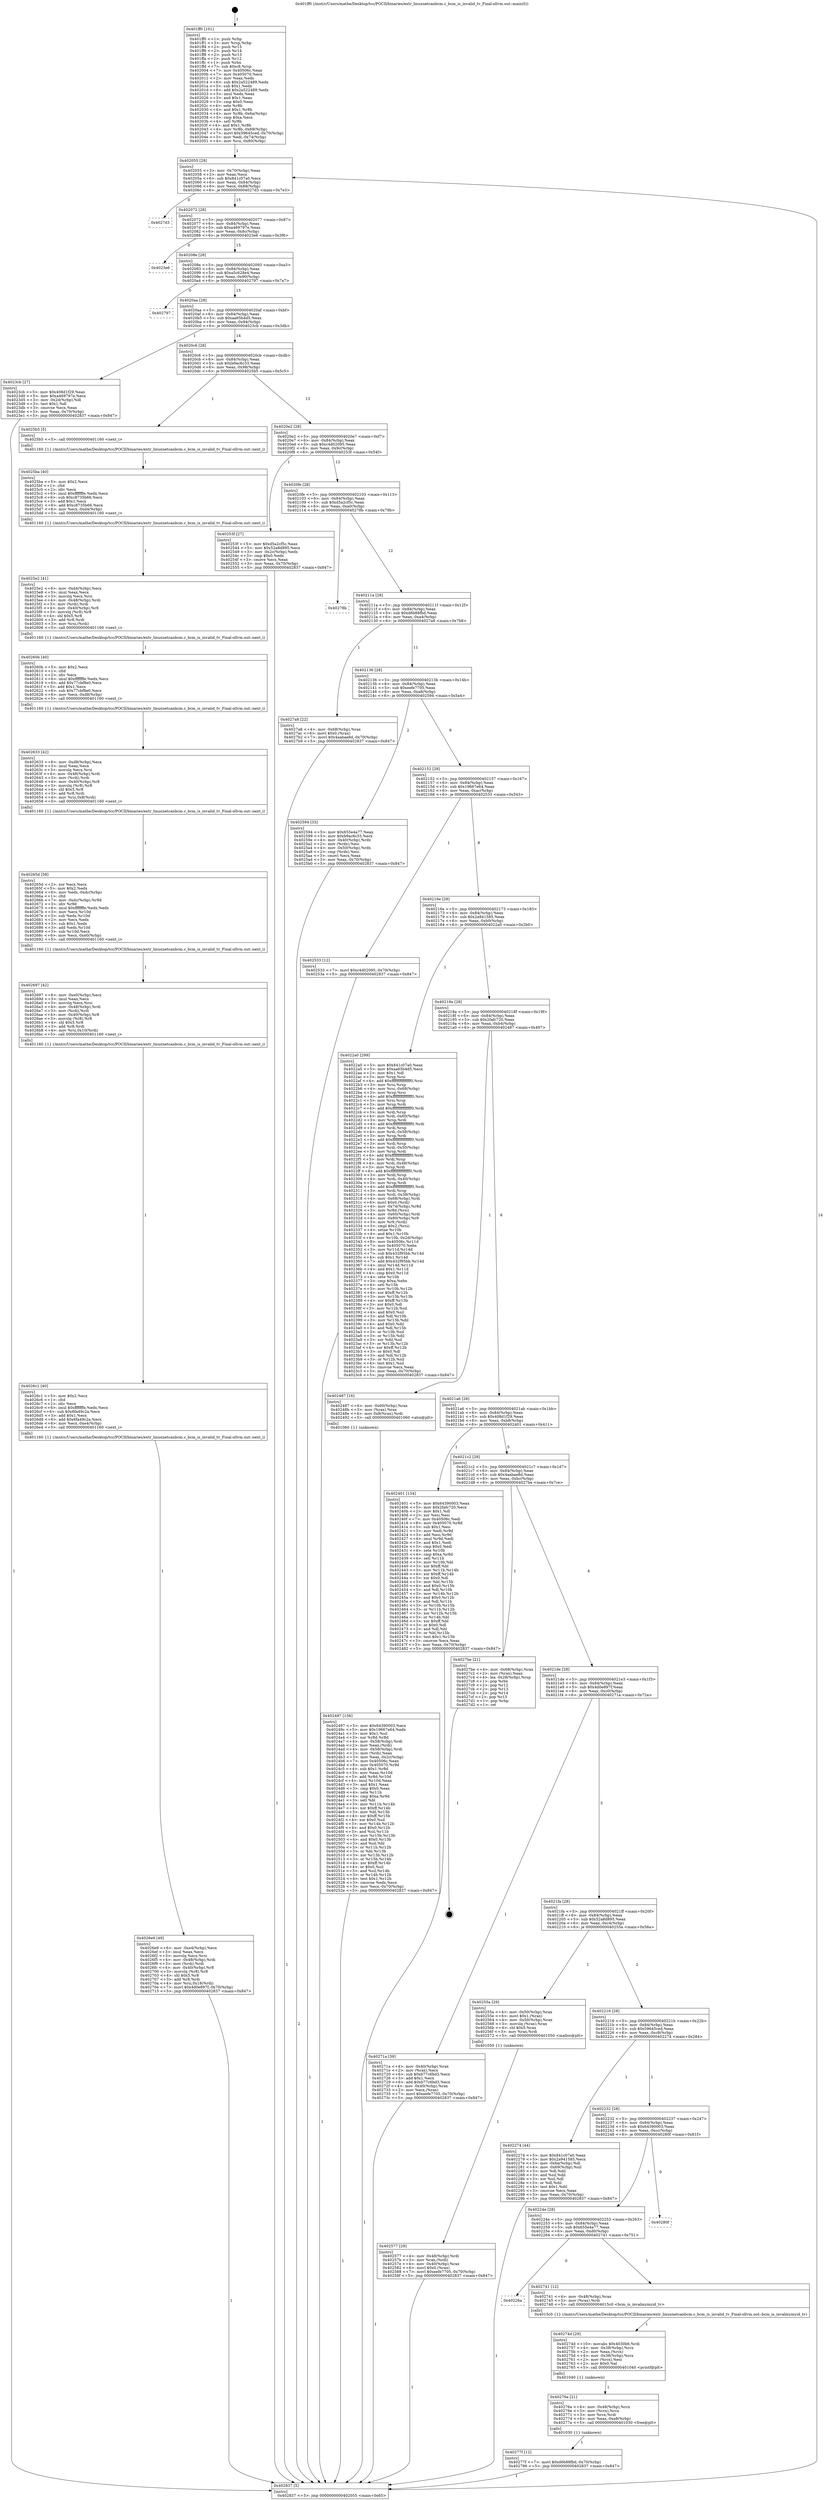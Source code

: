 digraph "0x401ff0" {
  label = "0x401ff0 (/mnt/c/Users/mathe/Desktop/tcc/POCII/binaries/extr_linuxnetcanbcm.c_bcm_is_invalid_tv_Final-ollvm.out::main(0))"
  labelloc = "t"
  node[shape=record]

  Entry [label="",width=0.3,height=0.3,shape=circle,fillcolor=black,style=filled]
  "0x402055" [label="{
     0x402055 [29]\l
     | [instrs]\l
     &nbsp;&nbsp;0x402055 \<+3\>: mov -0x70(%rbp),%eax\l
     &nbsp;&nbsp;0x402058 \<+2\>: mov %eax,%ecx\l
     &nbsp;&nbsp;0x40205a \<+6\>: sub $0x841c07a0,%ecx\l
     &nbsp;&nbsp;0x402060 \<+6\>: mov %eax,-0x84(%rbp)\l
     &nbsp;&nbsp;0x402066 \<+6\>: mov %ecx,-0x88(%rbp)\l
     &nbsp;&nbsp;0x40206c \<+6\>: je 00000000004027d3 \<main+0x7e3\>\l
  }"]
  "0x4027d3" [label="{
     0x4027d3\l
  }", style=dashed]
  "0x402072" [label="{
     0x402072 [28]\l
     | [instrs]\l
     &nbsp;&nbsp;0x402072 \<+5\>: jmp 0000000000402077 \<main+0x87\>\l
     &nbsp;&nbsp;0x402077 \<+6\>: mov -0x84(%rbp),%eax\l
     &nbsp;&nbsp;0x40207d \<+5\>: sub $0xa469797e,%eax\l
     &nbsp;&nbsp;0x402082 \<+6\>: mov %eax,-0x8c(%rbp)\l
     &nbsp;&nbsp;0x402088 \<+6\>: je 00000000004023e6 \<main+0x3f6\>\l
  }"]
  Exit [label="",width=0.3,height=0.3,shape=circle,fillcolor=black,style=filled,peripheries=2]
  "0x4023e6" [label="{
     0x4023e6\l
  }", style=dashed]
  "0x40208e" [label="{
     0x40208e [28]\l
     | [instrs]\l
     &nbsp;&nbsp;0x40208e \<+5\>: jmp 0000000000402093 \<main+0xa3\>\l
     &nbsp;&nbsp;0x402093 \<+6\>: mov -0x84(%rbp),%eax\l
     &nbsp;&nbsp;0x402099 \<+5\>: sub $0xa5c628e4,%eax\l
     &nbsp;&nbsp;0x40209e \<+6\>: mov %eax,-0x90(%rbp)\l
     &nbsp;&nbsp;0x4020a4 \<+6\>: je 0000000000402797 \<main+0x7a7\>\l
  }"]
  "0x40277f" [label="{
     0x40277f [12]\l
     | [instrs]\l
     &nbsp;&nbsp;0x40277f \<+7\>: movl $0xd6b88fbd,-0x70(%rbp)\l
     &nbsp;&nbsp;0x402786 \<+5\>: jmp 0000000000402837 \<main+0x847\>\l
  }"]
  "0x402797" [label="{
     0x402797\l
  }", style=dashed]
  "0x4020aa" [label="{
     0x4020aa [28]\l
     | [instrs]\l
     &nbsp;&nbsp;0x4020aa \<+5\>: jmp 00000000004020af \<main+0xbf\>\l
     &nbsp;&nbsp;0x4020af \<+6\>: mov -0x84(%rbp),%eax\l
     &nbsp;&nbsp;0x4020b5 \<+5\>: sub $0xaa65b4d5,%eax\l
     &nbsp;&nbsp;0x4020ba \<+6\>: mov %eax,-0x94(%rbp)\l
     &nbsp;&nbsp;0x4020c0 \<+6\>: je 00000000004023cb \<main+0x3db\>\l
  }"]
  "0x40276a" [label="{
     0x40276a [21]\l
     | [instrs]\l
     &nbsp;&nbsp;0x40276a \<+4\>: mov -0x48(%rbp),%rcx\l
     &nbsp;&nbsp;0x40276e \<+3\>: mov (%rcx),%rcx\l
     &nbsp;&nbsp;0x402771 \<+3\>: mov %rcx,%rdi\l
     &nbsp;&nbsp;0x402774 \<+6\>: mov %eax,-0xe8(%rbp)\l
     &nbsp;&nbsp;0x40277a \<+5\>: call 0000000000401030 \<free@plt\>\l
     | [calls]\l
     &nbsp;&nbsp;0x401030 \{1\} (unknown)\l
  }"]
  "0x4023cb" [label="{
     0x4023cb [27]\l
     | [instrs]\l
     &nbsp;&nbsp;0x4023cb \<+5\>: mov $0x408d1f29,%eax\l
     &nbsp;&nbsp;0x4023d0 \<+5\>: mov $0xa469797e,%ecx\l
     &nbsp;&nbsp;0x4023d5 \<+3\>: mov -0x2d(%rbp),%dl\l
     &nbsp;&nbsp;0x4023d8 \<+3\>: test $0x1,%dl\l
     &nbsp;&nbsp;0x4023db \<+3\>: cmovne %ecx,%eax\l
     &nbsp;&nbsp;0x4023de \<+3\>: mov %eax,-0x70(%rbp)\l
     &nbsp;&nbsp;0x4023e1 \<+5\>: jmp 0000000000402837 \<main+0x847\>\l
  }"]
  "0x4020c6" [label="{
     0x4020c6 [28]\l
     | [instrs]\l
     &nbsp;&nbsp;0x4020c6 \<+5\>: jmp 00000000004020cb \<main+0xdb\>\l
     &nbsp;&nbsp;0x4020cb \<+6\>: mov -0x84(%rbp),%eax\l
     &nbsp;&nbsp;0x4020d1 \<+5\>: sub $0xb9ac6c33,%eax\l
     &nbsp;&nbsp;0x4020d6 \<+6\>: mov %eax,-0x98(%rbp)\l
     &nbsp;&nbsp;0x4020dc \<+6\>: je 00000000004025b5 \<main+0x5c5\>\l
  }"]
  "0x40274d" [label="{
     0x40274d [29]\l
     | [instrs]\l
     &nbsp;&nbsp;0x40274d \<+10\>: movabs $0x4030b6,%rdi\l
     &nbsp;&nbsp;0x402757 \<+4\>: mov -0x38(%rbp),%rcx\l
     &nbsp;&nbsp;0x40275b \<+2\>: mov %eax,(%rcx)\l
     &nbsp;&nbsp;0x40275d \<+4\>: mov -0x38(%rbp),%rcx\l
     &nbsp;&nbsp;0x402761 \<+2\>: mov (%rcx),%esi\l
     &nbsp;&nbsp;0x402763 \<+2\>: mov $0x0,%al\l
     &nbsp;&nbsp;0x402765 \<+5\>: call 0000000000401040 \<printf@plt\>\l
     | [calls]\l
     &nbsp;&nbsp;0x401040 \{1\} (unknown)\l
  }"]
  "0x4025b5" [label="{
     0x4025b5 [5]\l
     | [instrs]\l
     &nbsp;&nbsp;0x4025b5 \<+5\>: call 0000000000401160 \<next_i\>\l
     | [calls]\l
     &nbsp;&nbsp;0x401160 \{1\} (/mnt/c/Users/mathe/Desktop/tcc/POCII/binaries/extr_linuxnetcanbcm.c_bcm_is_invalid_tv_Final-ollvm.out::next_i)\l
  }"]
  "0x4020e2" [label="{
     0x4020e2 [28]\l
     | [instrs]\l
     &nbsp;&nbsp;0x4020e2 \<+5\>: jmp 00000000004020e7 \<main+0xf7\>\l
     &nbsp;&nbsp;0x4020e7 \<+6\>: mov -0x84(%rbp),%eax\l
     &nbsp;&nbsp;0x4020ed \<+5\>: sub $0xc4d02095,%eax\l
     &nbsp;&nbsp;0x4020f2 \<+6\>: mov %eax,-0x9c(%rbp)\l
     &nbsp;&nbsp;0x4020f8 \<+6\>: je 000000000040253f \<main+0x54f\>\l
  }"]
  "0x40226a" [label="{
     0x40226a\l
  }", style=dashed]
  "0x40253f" [label="{
     0x40253f [27]\l
     | [instrs]\l
     &nbsp;&nbsp;0x40253f \<+5\>: mov $0xd5a2cf5c,%eax\l
     &nbsp;&nbsp;0x402544 \<+5\>: mov $0x52a8d895,%ecx\l
     &nbsp;&nbsp;0x402549 \<+3\>: mov -0x2c(%rbp),%edx\l
     &nbsp;&nbsp;0x40254c \<+3\>: cmp $0x0,%edx\l
     &nbsp;&nbsp;0x40254f \<+3\>: cmove %ecx,%eax\l
     &nbsp;&nbsp;0x402552 \<+3\>: mov %eax,-0x70(%rbp)\l
     &nbsp;&nbsp;0x402555 \<+5\>: jmp 0000000000402837 \<main+0x847\>\l
  }"]
  "0x4020fe" [label="{
     0x4020fe [28]\l
     | [instrs]\l
     &nbsp;&nbsp;0x4020fe \<+5\>: jmp 0000000000402103 \<main+0x113\>\l
     &nbsp;&nbsp;0x402103 \<+6\>: mov -0x84(%rbp),%eax\l
     &nbsp;&nbsp;0x402109 \<+5\>: sub $0xd5a2cf5c,%eax\l
     &nbsp;&nbsp;0x40210e \<+6\>: mov %eax,-0xa0(%rbp)\l
     &nbsp;&nbsp;0x402114 \<+6\>: je 000000000040278b \<main+0x79b\>\l
  }"]
  "0x402741" [label="{
     0x402741 [12]\l
     | [instrs]\l
     &nbsp;&nbsp;0x402741 \<+4\>: mov -0x48(%rbp),%rax\l
     &nbsp;&nbsp;0x402745 \<+3\>: mov (%rax),%rdi\l
     &nbsp;&nbsp;0x402748 \<+5\>: call 00000000004015c0 \<bcm_is_invalmymyid_tv\>\l
     | [calls]\l
     &nbsp;&nbsp;0x4015c0 \{1\} (/mnt/c/Users/mathe/Desktop/tcc/POCII/binaries/extr_linuxnetcanbcm.c_bcm_is_invalid_tv_Final-ollvm.out::bcm_is_invalmymyid_tv)\l
  }"]
  "0x40278b" [label="{
     0x40278b\l
  }", style=dashed]
  "0x40211a" [label="{
     0x40211a [28]\l
     | [instrs]\l
     &nbsp;&nbsp;0x40211a \<+5\>: jmp 000000000040211f \<main+0x12f\>\l
     &nbsp;&nbsp;0x40211f \<+6\>: mov -0x84(%rbp),%eax\l
     &nbsp;&nbsp;0x402125 \<+5\>: sub $0xd6b88fbd,%eax\l
     &nbsp;&nbsp;0x40212a \<+6\>: mov %eax,-0xa4(%rbp)\l
     &nbsp;&nbsp;0x402130 \<+6\>: je 00000000004027a8 \<main+0x7b8\>\l
  }"]
  "0x40224e" [label="{
     0x40224e [28]\l
     | [instrs]\l
     &nbsp;&nbsp;0x40224e \<+5\>: jmp 0000000000402253 \<main+0x263\>\l
     &nbsp;&nbsp;0x402253 \<+6\>: mov -0x84(%rbp),%eax\l
     &nbsp;&nbsp;0x402259 \<+5\>: sub $0x655e4a77,%eax\l
     &nbsp;&nbsp;0x40225e \<+6\>: mov %eax,-0xd0(%rbp)\l
     &nbsp;&nbsp;0x402264 \<+6\>: je 0000000000402741 \<main+0x751\>\l
  }"]
  "0x4027a8" [label="{
     0x4027a8 [22]\l
     | [instrs]\l
     &nbsp;&nbsp;0x4027a8 \<+4\>: mov -0x68(%rbp),%rax\l
     &nbsp;&nbsp;0x4027ac \<+6\>: movl $0x0,(%rax)\l
     &nbsp;&nbsp;0x4027b2 \<+7\>: movl $0x4aabae8d,-0x70(%rbp)\l
     &nbsp;&nbsp;0x4027b9 \<+5\>: jmp 0000000000402837 \<main+0x847\>\l
  }"]
  "0x402136" [label="{
     0x402136 [28]\l
     | [instrs]\l
     &nbsp;&nbsp;0x402136 \<+5\>: jmp 000000000040213b \<main+0x14b\>\l
     &nbsp;&nbsp;0x40213b \<+6\>: mov -0x84(%rbp),%eax\l
     &nbsp;&nbsp;0x402141 \<+5\>: sub $0xeefe7705,%eax\l
     &nbsp;&nbsp;0x402146 \<+6\>: mov %eax,-0xa8(%rbp)\l
     &nbsp;&nbsp;0x40214c \<+6\>: je 0000000000402594 \<main+0x5a4\>\l
  }"]
  "0x40280f" [label="{
     0x40280f\l
  }", style=dashed]
  "0x402594" [label="{
     0x402594 [33]\l
     | [instrs]\l
     &nbsp;&nbsp;0x402594 \<+5\>: mov $0x655e4a77,%eax\l
     &nbsp;&nbsp;0x402599 \<+5\>: mov $0xb9ac6c33,%ecx\l
     &nbsp;&nbsp;0x40259e \<+4\>: mov -0x40(%rbp),%rdx\l
     &nbsp;&nbsp;0x4025a2 \<+2\>: mov (%rdx),%esi\l
     &nbsp;&nbsp;0x4025a4 \<+4\>: mov -0x50(%rbp),%rdx\l
     &nbsp;&nbsp;0x4025a8 \<+2\>: cmp (%rdx),%esi\l
     &nbsp;&nbsp;0x4025aa \<+3\>: cmovl %ecx,%eax\l
     &nbsp;&nbsp;0x4025ad \<+3\>: mov %eax,-0x70(%rbp)\l
     &nbsp;&nbsp;0x4025b0 \<+5\>: jmp 0000000000402837 \<main+0x847\>\l
  }"]
  "0x402152" [label="{
     0x402152 [28]\l
     | [instrs]\l
     &nbsp;&nbsp;0x402152 \<+5\>: jmp 0000000000402157 \<main+0x167\>\l
     &nbsp;&nbsp;0x402157 \<+6\>: mov -0x84(%rbp),%eax\l
     &nbsp;&nbsp;0x40215d \<+5\>: sub $0x19667e64,%eax\l
     &nbsp;&nbsp;0x402162 \<+6\>: mov %eax,-0xac(%rbp)\l
     &nbsp;&nbsp;0x402168 \<+6\>: je 0000000000402533 \<main+0x543\>\l
  }"]
  "0x4026e9" [label="{
     0x4026e9 [49]\l
     | [instrs]\l
     &nbsp;&nbsp;0x4026e9 \<+6\>: mov -0xe4(%rbp),%ecx\l
     &nbsp;&nbsp;0x4026ef \<+3\>: imul %eax,%ecx\l
     &nbsp;&nbsp;0x4026f2 \<+3\>: movslq %ecx,%rsi\l
     &nbsp;&nbsp;0x4026f5 \<+4\>: mov -0x48(%rbp),%rdi\l
     &nbsp;&nbsp;0x4026f9 \<+3\>: mov (%rdi),%rdi\l
     &nbsp;&nbsp;0x4026fc \<+4\>: mov -0x40(%rbp),%r8\l
     &nbsp;&nbsp;0x402700 \<+3\>: movslq (%r8),%r8\l
     &nbsp;&nbsp;0x402703 \<+4\>: shl $0x5,%r8\l
     &nbsp;&nbsp;0x402707 \<+3\>: add %r8,%rdi\l
     &nbsp;&nbsp;0x40270a \<+4\>: mov %rsi,0x18(%rdi)\l
     &nbsp;&nbsp;0x40270e \<+7\>: movl $0x4d0e897f,-0x70(%rbp)\l
     &nbsp;&nbsp;0x402715 \<+5\>: jmp 0000000000402837 \<main+0x847\>\l
  }"]
  "0x402533" [label="{
     0x402533 [12]\l
     | [instrs]\l
     &nbsp;&nbsp;0x402533 \<+7\>: movl $0xc4d02095,-0x70(%rbp)\l
     &nbsp;&nbsp;0x40253a \<+5\>: jmp 0000000000402837 \<main+0x847\>\l
  }"]
  "0x40216e" [label="{
     0x40216e [28]\l
     | [instrs]\l
     &nbsp;&nbsp;0x40216e \<+5\>: jmp 0000000000402173 \<main+0x183\>\l
     &nbsp;&nbsp;0x402173 \<+6\>: mov -0x84(%rbp),%eax\l
     &nbsp;&nbsp;0x402179 \<+5\>: sub $0x2a941585,%eax\l
     &nbsp;&nbsp;0x40217e \<+6\>: mov %eax,-0xb0(%rbp)\l
     &nbsp;&nbsp;0x402184 \<+6\>: je 00000000004022a0 \<main+0x2b0\>\l
  }"]
  "0x4026c1" [label="{
     0x4026c1 [40]\l
     | [instrs]\l
     &nbsp;&nbsp;0x4026c1 \<+5\>: mov $0x2,%ecx\l
     &nbsp;&nbsp;0x4026c6 \<+1\>: cltd\l
     &nbsp;&nbsp;0x4026c7 \<+2\>: idiv %ecx\l
     &nbsp;&nbsp;0x4026c9 \<+6\>: imul $0xfffffffe,%edx,%ecx\l
     &nbsp;&nbsp;0x4026cf \<+6\>: sub $0x6fa49c2a,%ecx\l
     &nbsp;&nbsp;0x4026d5 \<+3\>: add $0x1,%ecx\l
     &nbsp;&nbsp;0x4026d8 \<+6\>: add $0x6fa49c2a,%ecx\l
     &nbsp;&nbsp;0x4026de \<+6\>: mov %ecx,-0xe4(%rbp)\l
     &nbsp;&nbsp;0x4026e4 \<+5\>: call 0000000000401160 \<next_i\>\l
     | [calls]\l
     &nbsp;&nbsp;0x401160 \{1\} (/mnt/c/Users/mathe/Desktop/tcc/POCII/binaries/extr_linuxnetcanbcm.c_bcm_is_invalid_tv_Final-ollvm.out::next_i)\l
  }"]
  "0x4022a0" [label="{
     0x4022a0 [299]\l
     | [instrs]\l
     &nbsp;&nbsp;0x4022a0 \<+5\>: mov $0x841c07a0,%eax\l
     &nbsp;&nbsp;0x4022a5 \<+5\>: mov $0xaa65b4d5,%ecx\l
     &nbsp;&nbsp;0x4022aa \<+2\>: mov $0x1,%dl\l
     &nbsp;&nbsp;0x4022ac \<+3\>: mov %rsp,%rsi\l
     &nbsp;&nbsp;0x4022af \<+4\>: add $0xfffffffffffffff0,%rsi\l
     &nbsp;&nbsp;0x4022b3 \<+3\>: mov %rsi,%rsp\l
     &nbsp;&nbsp;0x4022b6 \<+4\>: mov %rsi,-0x68(%rbp)\l
     &nbsp;&nbsp;0x4022ba \<+3\>: mov %rsp,%rsi\l
     &nbsp;&nbsp;0x4022bd \<+4\>: add $0xfffffffffffffff0,%rsi\l
     &nbsp;&nbsp;0x4022c1 \<+3\>: mov %rsi,%rsp\l
     &nbsp;&nbsp;0x4022c4 \<+3\>: mov %rsp,%rdi\l
     &nbsp;&nbsp;0x4022c7 \<+4\>: add $0xfffffffffffffff0,%rdi\l
     &nbsp;&nbsp;0x4022cb \<+3\>: mov %rdi,%rsp\l
     &nbsp;&nbsp;0x4022ce \<+4\>: mov %rdi,-0x60(%rbp)\l
     &nbsp;&nbsp;0x4022d2 \<+3\>: mov %rsp,%rdi\l
     &nbsp;&nbsp;0x4022d5 \<+4\>: add $0xfffffffffffffff0,%rdi\l
     &nbsp;&nbsp;0x4022d9 \<+3\>: mov %rdi,%rsp\l
     &nbsp;&nbsp;0x4022dc \<+4\>: mov %rdi,-0x58(%rbp)\l
     &nbsp;&nbsp;0x4022e0 \<+3\>: mov %rsp,%rdi\l
     &nbsp;&nbsp;0x4022e3 \<+4\>: add $0xfffffffffffffff0,%rdi\l
     &nbsp;&nbsp;0x4022e7 \<+3\>: mov %rdi,%rsp\l
     &nbsp;&nbsp;0x4022ea \<+4\>: mov %rdi,-0x50(%rbp)\l
     &nbsp;&nbsp;0x4022ee \<+3\>: mov %rsp,%rdi\l
     &nbsp;&nbsp;0x4022f1 \<+4\>: add $0xfffffffffffffff0,%rdi\l
     &nbsp;&nbsp;0x4022f5 \<+3\>: mov %rdi,%rsp\l
     &nbsp;&nbsp;0x4022f8 \<+4\>: mov %rdi,-0x48(%rbp)\l
     &nbsp;&nbsp;0x4022fc \<+3\>: mov %rsp,%rdi\l
     &nbsp;&nbsp;0x4022ff \<+4\>: add $0xfffffffffffffff0,%rdi\l
     &nbsp;&nbsp;0x402303 \<+3\>: mov %rdi,%rsp\l
     &nbsp;&nbsp;0x402306 \<+4\>: mov %rdi,-0x40(%rbp)\l
     &nbsp;&nbsp;0x40230a \<+3\>: mov %rsp,%rdi\l
     &nbsp;&nbsp;0x40230d \<+4\>: add $0xfffffffffffffff0,%rdi\l
     &nbsp;&nbsp;0x402311 \<+3\>: mov %rdi,%rsp\l
     &nbsp;&nbsp;0x402314 \<+4\>: mov %rdi,-0x38(%rbp)\l
     &nbsp;&nbsp;0x402318 \<+4\>: mov -0x68(%rbp),%rdi\l
     &nbsp;&nbsp;0x40231c \<+6\>: movl $0x0,(%rdi)\l
     &nbsp;&nbsp;0x402322 \<+4\>: mov -0x74(%rbp),%r8d\l
     &nbsp;&nbsp;0x402326 \<+3\>: mov %r8d,(%rsi)\l
     &nbsp;&nbsp;0x402329 \<+4\>: mov -0x60(%rbp),%rdi\l
     &nbsp;&nbsp;0x40232d \<+4\>: mov -0x80(%rbp),%r9\l
     &nbsp;&nbsp;0x402331 \<+3\>: mov %r9,(%rdi)\l
     &nbsp;&nbsp;0x402334 \<+3\>: cmpl $0x2,(%rsi)\l
     &nbsp;&nbsp;0x402337 \<+4\>: setne %r10b\l
     &nbsp;&nbsp;0x40233b \<+4\>: and $0x1,%r10b\l
     &nbsp;&nbsp;0x40233f \<+4\>: mov %r10b,-0x2d(%rbp)\l
     &nbsp;&nbsp;0x402343 \<+8\>: mov 0x40506c,%r11d\l
     &nbsp;&nbsp;0x40234b \<+7\>: mov 0x405070,%ebx\l
     &nbsp;&nbsp;0x402352 \<+3\>: mov %r11d,%r14d\l
     &nbsp;&nbsp;0x402355 \<+7\>: sub $0x432f95bb,%r14d\l
     &nbsp;&nbsp;0x40235c \<+4\>: sub $0x1,%r14d\l
     &nbsp;&nbsp;0x402360 \<+7\>: add $0x432f95bb,%r14d\l
     &nbsp;&nbsp;0x402367 \<+4\>: imul %r14d,%r11d\l
     &nbsp;&nbsp;0x40236b \<+4\>: and $0x1,%r11d\l
     &nbsp;&nbsp;0x40236f \<+4\>: cmp $0x0,%r11d\l
     &nbsp;&nbsp;0x402373 \<+4\>: sete %r10b\l
     &nbsp;&nbsp;0x402377 \<+3\>: cmp $0xa,%ebx\l
     &nbsp;&nbsp;0x40237a \<+4\>: setl %r15b\l
     &nbsp;&nbsp;0x40237e \<+3\>: mov %r10b,%r12b\l
     &nbsp;&nbsp;0x402381 \<+4\>: xor $0xff,%r12b\l
     &nbsp;&nbsp;0x402385 \<+3\>: mov %r15b,%r13b\l
     &nbsp;&nbsp;0x402388 \<+4\>: xor $0xff,%r13b\l
     &nbsp;&nbsp;0x40238c \<+3\>: xor $0x0,%dl\l
     &nbsp;&nbsp;0x40238f \<+3\>: mov %r12b,%sil\l
     &nbsp;&nbsp;0x402392 \<+4\>: and $0x0,%sil\l
     &nbsp;&nbsp;0x402396 \<+3\>: and %dl,%r10b\l
     &nbsp;&nbsp;0x402399 \<+3\>: mov %r13b,%dil\l
     &nbsp;&nbsp;0x40239c \<+4\>: and $0x0,%dil\l
     &nbsp;&nbsp;0x4023a0 \<+3\>: and %dl,%r15b\l
     &nbsp;&nbsp;0x4023a3 \<+3\>: or %r10b,%sil\l
     &nbsp;&nbsp;0x4023a6 \<+3\>: or %r15b,%dil\l
     &nbsp;&nbsp;0x4023a9 \<+3\>: xor %dil,%sil\l
     &nbsp;&nbsp;0x4023ac \<+3\>: or %r13b,%r12b\l
     &nbsp;&nbsp;0x4023af \<+4\>: xor $0xff,%r12b\l
     &nbsp;&nbsp;0x4023b3 \<+3\>: or $0x0,%dl\l
     &nbsp;&nbsp;0x4023b6 \<+3\>: and %dl,%r12b\l
     &nbsp;&nbsp;0x4023b9 \<+3\>: or %r12b,%sil\l
     &nbsp;&nbsp;0x4023bc \<+4\>: test $0x1,%sil\l
     &nbsp;&nbsp;0x4023c0 \<+3\>: cmovne %ecx,%eax\l
     &nbsp;&nbsp;0x4023c3 \<+3\>: mov %eax,-0x70(%rbp)\l
     &nbsp;&nbsp;0x4023c6 \<+5\>: jmp 0000000000402837 \<main+0x847\>\l
  }"]
  "0x40218a" [label="{
     0x40218a [28]\l
     | [instrs]\l
     &nbsp;&nbsp;0x40218a \<+5\>: jmp 000000000040218f \<main+0x19f\>\l
     &nbsp;&nbsp;0x40218f \<+6\>: mov -0x84(%rbp),%eax\l
     &nbsp;&nbsp;0x402195 \<+5\>: sub $0x2fafc720,%eax\l
     &nbsp;&nbsp;0x40219a \<+6\>: mov %eax,-0xb4(%rbp)\l
     &nbsp;&nbsp;0x4021a0 \<+6\>: je 0000000000402487 \<main+0x497\>\l
  }"]
  "0x402697" [label="{
     0x402697 [42]\l
     | [instrs]\l
     &nbsp;&nbsp;0x402697 \<+6\>: mov -0xe0(%rbp),%ecx\l
     &nbsp;&nbsp;0x40269d \<+3\>: imul %eax,%ecx\l
     &nbsp;&nbsp;0x4026a0 \<+3\>: movslq %ecx,%rsi\l
     &nbsp;&nbsp;0x4026a3 \<+4\>: mov -0x48(%rbp),%rdi\l
     &nbsp;&nbsp;0x4026a7 \<+3\>: mov (%rdi),%rdi\l
     &nbsp;&nbsp;0x4026aa \<+4\>: mov -0x40(%rbp),%r8\l
     &nbsp;&nbsp;0x4026ae \<+3\>: movslq (%r8),%r8\l
     &nbsp;&nbsp;0x4026b1 \<+4\>: shl $0x5,%r8\l
     &nbsp;&nbsp;0x4026b5 \<+3\>: add %r8,%rdi\l
     &nbsp;&nbsp;0x4026b8 \<+4\>: mov %rsi,0x10(%rdi)\l
     &nbsp;&nbsp;0x4026bc \<+5\>: call 0000000000401160 \<next_i\>\l
     | [calls]\l
     &nbsp;&nbsp;0x401160 \{1\} (/mnt/c/Users/mathe/Desktop/tcc/POCII/binaries/extr_linuxnetcanbcm.c_bcm_is_invalid_tv_Final-ollvm.out::next_i)\l
  }"]
  "0x402487" [label="{
     0x402487 [16]\l
     | [instrs]\l
     &nbsp;&nbsp;0x402487 \<+4\>: mov -0x60(%rbp),%rax\l
     &nbsp;&nbsp;0x40248b \<+3\>: mov (%rax),%rax\l
     &nbsp;&nbsp;0x40248e \<+4\>: mov 0x8(%rax),%rdi\l
     &nbsp;&nbsp;0x402492 \<+5\>: call 0000000000401060 \<atoi@plt\>\l
     | [calls]\l
     &nbsp;&nbsp;0x401060 \{1\} (unknown)\l
  }"]
  "0x4021a6" [label="{
     0x4021a6 [28]\l
     | [instrs]\l
     &nbsp;&nbsp;0x4021a6 \<+5\>: jmp 00000000004021ab \<main+0x1bb\>\l
     &nbsp;&nbsp;0x4021ab \<+6\>: mov -0x84(%rbp),%eax\l
     &nbsp;&nbsp;0x4021b1 \<+5\>: sub $0x408d1f29,%eax\l
     &nbsp;&nbsp;0x4021b6 \<+6\>: mov %eax,-0xb8(%rbp)\l
     &nbsp;&nbsp;0x4021bc \<+6\>: je 0000000000402401 \<main+0x411\>\l
  }"]
  "0x40265d" [label="{
     0x40265d [58]\l
     | [instrs]\l
     &nbsp;&nbsp;0x40265d \<+2\>: xor %ecx,%ecx\l
     &nbsp;&nbsp;0x40265f \<+5\>: mov $0x2,%edx\l
     &nbsp;&nbsp;0x402664 \<+6\>: mov %edx,-0xdc(%rbp)\l
     &nbsp;&nbsp;0x40266a \<+1\>: cltd\l
     &nbsp;&nbsp;0x40266b \<+7\>: mov -0xdc(%rbp),%r9d\l
     &nbsp;&nbsp;0x402672 \<+3\>: idiv %r9d\l
     &nbsp;&nbsp;0x402675 \<+6\>: imul $0xfffffffe,%edx,%edx\l
     &nbsp;&nbsp;0x40267b \<+3\>: mov %ecx,%r10d\l
     &nbsp;&nbsp;0x40267e \<+3\>: sub %edx,%r10d\l
     &nbsp;&nbsp;0x402681 \<+2\>: mov %ecx,%edx\l
     &nbsp;&nbsp;0x402683 \<+3\>: sub $0x1,%edx\l
     &nbsp;&nbsp;0x402686 \<+3\>: add %edx,%r10d\l
     &nbsp;&nbsp;0x402689 \<+3\>: sub %r10d,%ecx\l
     &nbsp;&nbsp;0x40268c \<+6\>: mov %ecx,-0xe0(%rbp)\l
     &nbsp;&nbsp;0x402692 \<+5\>: call 0000000000401160 \<next_i\>\l
     | [calls]\l
     &nbsp;&nbsp;0x401160 \{1\} (/mnt/c/Users/mathe/Desktop/tcc/POCII/binaries/extr_linuxnetcanbcm.c_bcm_is_invalid_tv_Final-ollvm.out::next_i)\l
  }"]
  "0x402401" [label="{
     0x402401 [134]\l
     | [instrs]\l
     &nbsp;&nbsp;0x402401 \<+5\>: mov $0x64390003,%eax\l
     &nbsp;&nbsp;0x402406 \<+5\>: mov $0x2fafc720,%ecx\l
     &nbsp;&nbsp;0x40240b \<+2\>: mov $0x1,%dl\l
     &nbsp;&nbsp;0x40240d \<+2\>: xor %esi,%esi\l
     &nbsp;&nbsp;0x40240f \<+7\>: mov 0x40506c,%edi\l
     &nbsp;&nbsp;0x402416 \<+8\>: mov 0x405070,%r8d\l
     &nbsp;&nbsp;0x40241e \<+3\>: sub $0x1,%esi\l
     &nbsp;&nbsp;0x402421 \<+3\>: mov %edi,%r9d\l
     &nbsp;&nbsp;0x402424 \<+3\>: add %esi,%r9d\l
     &nbsp;&nbsp;0x402427 \<+4\>: imul %r9d,%edi\l
     &nbsp;&nbsp;0x40242b \<+3\>: and $0x1,%edi\l
     &nbsp;&nbsp;0x40242e \<+3\>: cmp $0x0,%edi\l
     &nbsp;&nbsp;0x402431 \<+4\>: sete %r10b\l
     &nbsp;&nbsp;0x402435 \<+4\>: cmp $0xa,%r8d\l
     &nbsp;&nbsp;0x402439 \<+4\>: setl %r11b\l
     &nbsp;&nbsp;0x40243d \<+3\>: mov %r10b,%bl\l
     &nbsp;&nbsp;0x402440 \<+3\>: xor $0xff,%bl\l
     &nbsp;&nbsp;0x402443 \<+3\>: mov %r11b,%r14b\l
     &nbsp;&nbsp;0x402446 \<+4\>: xor $0xff,%r14b\l
     &nbsp;&nbsp;0x40244a \<+3\>: xor $0x0,%dl\l
     &nbsp;&nbsp;0x40244d \<+3\>: mov %bl,%r15b\l
     &nbsp;&nbsp;0x402450 \<+4\>: and $0x0,%r15b\l
     &nbsp;&nbsp;0x402454 \<+3\>: and %dl,%r10b\l
     &nbsp;&nbsp;0x402457 \<+3\>: mov %r14b,%r12b\l
     &nbsp;&nbsp;0x40245a \<+4\>: and $0x0,%r12b\l
     &nbsp;&nbsp;0x40245e \<+3\>: and %dl,%r11b\l
     &nbsp;&nbsp;0x402461 \<+3\>: or %r10b,%r15b\l
     &nbsp;&nbsp;0x402464 \<+3\>: or %r11b,%r12b\l
     &nbsp;&nbsp;0x402467 \<+3\>: xor %r12b,%r15b\l
     &nbsp;&nbsp;0x40246a \<+3\>: or %r14b,%bl\l
     &nbsp;&nbsp;0x40246d \<+3\>: xor $0xff,%bl\l
     &nbsp;&nbsp;0x402470 \<+3\>: or $0x0,%dl\l
     &nbsp;&nbsp;0x402473 \<+2\>: and %dl,%bl\l
     &nbsp;&nbsp;0x402475 \<+3\>: or %bl,%r15b\l
     &nbsp;&nbsp;0x402478 \<+4\>: test $0x1,%r15b\l
     &nbsp;&nbsp;0x40247c \<+3\>: cmovne %ecx,%eax\l
     &nbsp;&nbsp;0x40247f \<+3\>: mov %eax,-0x70(%rbp)\l
     &nbsp;&nbsp;0x402482 \<+5\>: jmp 0000000000402837 \<main+0x847\>\l
  }"]
  "0x4021c2" [label="{
     0x4021c2 [28]\l
     | [instrs]\l
     &nbsp;&nbsp;0x4021c2 \<+5\>: jmp 00000000004021c7 \<main+0x1d7\>\l
     &nbsp;&nbsp;0x4021c7 \<+6\>: mov -0x84(%rbp),%eax\l
     &nbsp;&nbsp;0x4021cd \<+5\>: sub $0x4aabae8d,%eax\l
     &nbsp;&nbsp;0x4021d2 \<+6\>: mov %eax,-0xbc(%rbp)\l
     &nbsp;&nbsp;0x4021d8 \<+6\>: je 00000000004027be \<main+0x7ce\>\l
  }"]
  "0x402633" [label="{
     0x402633 [42]\l
     | [instrs]\l
     &nbsp;&nbsp;0x402633 \<+6\>: mov -0xd8(%rbp),%ecx\l
     &nbsp;&nbsp;0x402639 \<+3\>: imul %eax,%ecx\l
     &nbsp;&nbsp;0x40263c \<+3\>: movslq %ecx,%rsi\l
     &nbsp;&nbsp;0x40263f \<+4\>: mov -0x48(%rbp),%rdi\l
     &nbsp;&nbsp;0x402643 \<+3\>: mov (%rdi),%rdi\l
     &nbsp;&nbsp;0x402646 \<+4\>: mov -0x40(%rbp),%r8\l
     &nbsp;&nbsp;0x40264a \<+3\>: movslq (%r8),%r8\l
     &nbsp;&nbsp;0x40264d \<+4\>: shl $0x5,%r8\l
     &nbsp;&nbsp;0x402651 \<+3\>: add %r8,%rdi\l
     &nbsp;&nbsp;0x402654 \<+4\>: mov %rsi,0x8(%rdi)\l
     &nbsp;&nbsp;0x402658 \<+5\>: call 0000000000401160 \<next_i\>\l
     | [calls]\l
     &nbsp;&nbsp;0x401160 \{1\} (/mnt/c/Users/mathe/Desktop/tcc/POCII/binaries/extr_linuxnetcanbcm.c_bcm_is_invalid_tv_Final-ollvm.out::next_i)\l
  }"]
  "0x4027be" [label="{
     0x4027be [21]\l
     | [instrs]\l
     &nbsp;&nbsp;0x4027be \<+4\>: mov -0x68(%rbp),%rax\l
     &nbsp;&nbsp;0x4027c2 \<+2\>: mov (%rax),%eax\l
     &nbsp;&nbsp;0x4027c4 \<+4\>: lea -0x28(%rbp),%rsp\l
     &nbsp;&nbsp;0x4027c8 \<+1\>: pop %rbx\l
     &nbsp;&nbsp;0x4027c9 \<+2\>: pop %r12\l
     &nbsp;&nbsp;0x4027cb \<+2\>: pop %r13\l
     &nbsp;&nbsp;0x4027cd \<+2\>: pop %r14\l
     &nbsp;&nbsp;0x4027cf \<+2\>: pop %r15\l
     &nbsp;&nbsp;0x4027d1 \<+1\>: pop %rbp\l
     &nbsp;&nbsp;0x4027d2 \<+1\>: ret\l
  }"]
  "0x4021de" [label="{
     0x4021de [28]\l
     | [instrs]\l
     &nbsp;&nbsp;0x4021de \<+5\>: jmp 00000000004021e3 \<main+0x1f3\>\l
     &nbsp;&nbsp;0x4021e3 \<+6\>: mov -0x84(%rbp),%eax\l
     &nbsp;&nbsp;0x4021e9 \<+5\>: sub $0x4d0e897f,%eax\l
     &nbsp;&nbsp;0x4021ee \<+6\>: mov %eax,-0xc0(%rbp)\l
     &nbsp;&nbsp;0x4021f4 \<+6\>: je 000000000040271a \<main+0x72a\>\l
  }"]
  "0x40260b" [label="{
     0x40260b [40]\l
     | [instrs]\l
     &nbsp;&nbsp;0x40260b \<+5\>: mov $0x2,%ecx\l
     &nbsp;&nbsp;0x402610 \<+1\>: cltd\l
     &nbsp;&nbsp;0x402611 \<+2\>: idiv %ecx\l
     &nbsp;&nbsp;0x402613 \<+6\>: imul $0xfffffffe,%edx,%ecx\l
     &nbsp;&nbsp;0x402619 \<+6\>: add $0x77cbf8e0,%ecx\l
     &nbsp;&nbsp;0x40261f \<+3\>: add $0x1,%ecx\l
     &nbsp;&nbsp;0x402622 \<+6\>: sub $0x77cbf8e0,%ecx\l
     &nbsp;&nbsp;0x402628 \<+6\>: mov %ecx,-0xd8(%rbp)\l
     &nbsp;&nbsp;0x40262e \<+5\>: call 0000000000401160 \<next_i\>\l
     | [calls]\l
     &nbsp;&nbsp;0x401160 \{1\} (/mnt/c/Users/mathe/Desktop/tcc/POCII/binaries/extr_linuxnetcanbcm.c_bcm_is_invalid_tv_Final-ollvm.out::next_i)\l
  }"]
  "0x40271a" [label="{
     0x40271a [39]\l
     | [instrs]\l
     &nbsp;&nbsp;0x40271a \<+4\>: mov -0x40(%rbp),%rax\l
     &nbsp;&nbsp;0x40271e \<+2\>: mov (%rax),%ecx\l
     &nbsp;&nbsp;0x402720 \<+6\>: sub $0xb77c6bd3,%ecx\l
     &nbsp;&nbsp;0x402726 \<+3\>: add $0x1,%ecx\l
     &nbsp;&nbsp;0x402729 \<+6\>: add $0xb77c6bd3,%ecx\l
     &nbsp;&nbsp;0x40272f \<+4\>: mov -0x40(%rbp),%rax\l
     &nbsp;&nbsp;0x402733 \<+2\>: mov %ecx,(%rax)\l
     &nbsp;&nbsp;0x402735 \<+7\>: movl $0xeefe7705,-0x70(%rbp)\l
     &nbsp;&nbsp;0x40273c \<+5\>: jmp 0000000000402837 \<main+0x847\>\l
  }"]
  "0x4021fa" [label="{
     0x4021fa [28]\l
     | [instrs]\l
     &nbsp;&nbsp;0x4021fa \<+5\>: jmp 00000000004021ff \<main+0x20f\>\l
     &nbsp;&nbsp;0x4021ff \<+6\>: mov -0x84(%rbp),%eax\l
     &nbsp;&nbsp;0x402205 \<+5\>: sub $0x52a8d895,%eax\l
     &nbsp;&nbsp;0x40220a \<+6\>: mov %eax,-0xc4(%rbp)\l
     &nbsp;&nbsp;0x402210 \<+6\>: je 000000000040255a \<main+0x56a\>\l
  }"]
  "0x4025e2" [label="{
     0x4025e2 [41]\l
     | [instrs]\l
     &nbsp;&nbsp;0x4025e2 \<+6\>: mov -0xd4(%rbp),%ecx\l
     &nbsp;&nbsp;0x4025e8 \<+3\>: imul %eax,%ecx\l
     &nbsp;&nbsp;0x4025eb \<+3\>: movslq %ecx,%rsi\l
     &nbsp;&nbsp;0x4025ee \<+4\>: mov -0x48(%rbp),%rdi\l
     &nbsp;&nbsp;0x4025f2 \<+3\>: mov (%rdi),%rdi\l
     &nbsp;&nbsp;0x4025f5 \<+4\>: mov -0x40(%rbp),%r8\l
     &nbsp;&nbsp;0x4025f9 \<+3\>: movslq (%r8),%r8\l
     &nbsp;&nbsp;0x4025fc \<+4\>: shl $0x5,%r8\l
     &nbsp;&nbsp;0x402600 \<+3\>: add %r8,%rdi\l
     &nbsp;&nbsp;0x402603 \<+3\>: mov %rsi,(%rdi)\l
     &nbsp;&nbsp;0x402606 \<+5\>: call 0000000000401160 \<next_i\>\l
     | [calls]\l
     &nbsp;&nbsp;0x401160 \{1\} (/mnt/c/Users/mathe/Desktop/tcc/POCII/binaries/extr_linuxnetcanbcm.c_bcm_is_invalid_tv_Final-ollvm.out::next_i)\l
  }"]
  "0x40255a" [label="{
     0x40255a [29]\l
     | [instrs]\l
     &nbsp;&nbsp;0x40255a \<+4\>: mov -0x50(%rbp),%rax\l
     &nbsp;&nbsp;0x40255e \<+6\>: movl $0x1,(%rax)\l
     &nbsp;&nbsp;0x402564 \<+4\>: mov -0x50(%rbp),%rax\l
     &nbsp;&nbsp;0x402568 \<+3\>: movslq (%rax),%rax\l
     &nbsp;&nbsp;0x40256b \<+4\>: shl $0x5,%rax\l
     &nbsp;&nbsp;0x40256f \<+3\>: mov %rax,%rdi\l
     &nbsp;&nbsp;0x402572 \<+5\>: call 0000000000401050 \<malloc@plt\>\l
     | [calls]\l
     &nbsp;&nbsp;0x401050 \{1\} (unknown)\l
  }"]
  "0x402216" [label="{
     0x402216 [28]\l
     | [instrs]\l
     &nbsp;&nbsp;0x402216 \<+5\>: jmp 000000000040221b \<main+0x22b\>\l
     &nbsp;&nbsp;0x40221b \<+6\>: mov -0x84(%rbp),%eax\l
     &nbsp;&nbsp;0x402221 \<+5\>: sub $0x59645ced,%eax\l
     &nbsp;&nbsp;0x402226 \<+6\>: mov %eax,-0xc8(%rbp)\l
     &nbsp;&nbsp;0x40222c \<+6\>: je 0000000000402274 \<main+0x284\>\l
  }"]
  "0x4025ba" [label="{
     0x4025ba [40]\l
     | [instrs]\l
     &nbsp;&nbsp;0x4025ba \<+5\>: mov $0x2,%ecx\l
     &nbsp;&nbsp;0x4025bf \<+1\>: cltd\l
     &nbsp;&nbsp;0x4025c0 \<+2\>: idiv %ecx\l
     &nbsp;&nbsp;0x4025c2 \<+6\>: imul $0xfffffffe,%edx,%ecx\l
     &nbsp;&nbsp;0x4025c8 \<+6\>: sub $0xc8735b66,%ecx\l
     &nbsp;&nbsp;0x4025ce \<+3\>: add $0x1,%ecx\l
     &nbsp;&nbsp;0x4025d1 \<+6\>: add $0xc8735b66,%ecx\l
     &nbsp;&nbsp;0x4025d7 \<+6\>: mov %ecx,-0xd4(%rbp)\l
     &nbsp;&nbsp;0x4025dd \<+5\>: call 0000000000401160 \<next_i\>\l
     | [calls]\l
     &nbsp;&nbsp;0x401160 \{1\} (/mnt/c/Users/mathe/Desktop/tcc/POCII/binaries/extr_linuxnetcanbcm.c_bcm_is_invalid_tv_Final-ollvm.out::next_i)\l
  }"]
  "0x402274" [label="{
     0x402274 [44]\l
     | [instrs]\l
     &nbsp;&nbsp;0x402274 \<+5\>: mov $0x841c07a0,%eax\l
     &nbsp;&nbsp;0x402279 \<+5\>: mov $0x2a941585,%ecx\l
     &nbsp;&nbsp;0x40227e \<+3\>: mov -0x6a(%rbp),%dl\l
     &nbsp;&nbsp;0x402281 \<+4\>: mov -0x69(%rbp),%sil\l
     &nbsp;&nbsp;0x402285 \<+3\>: mov %dl,%dil\l
     &nbsp;&nbsp;0x402288 \<+3\>: and %sil,%dil\l
     &nbsp;&nbsp;0x40228b \<+3\>: xor %sil,%dl\l
     &nbsp;&nbsp;0x40228e \<+3\>: or %dl,%dil\l
     &nbsp;&nbsp;0x402291 \<+4\>: test $0x1,%dil\l
     &nbsp;&nbsp;0x402295 \<+3\>: cmovne %ecx,%eax\l
     &nbsp;&nbsp;0x402298 \<+3\>: mov %eax,-0x70(%rbp)\l
     &nbsp;&nbsp;0x40229b \<+5\>: jmp 0000000000402837 \<main+0x847\>\l
  }"]
  "0x402232" [label="{
     0x402232 [28]\l
     | [instrs]\l
     &nbsp;&nbsp;0x402232 \<+5\>: jmp 0000000000402237 \<main+0x247\>\l
     &nbsp;&nbsp;0x402237 \<+6\>: mov -0x84(%rbp),%eax\l
     &nbsp;&nbsp;0x40223d \<+5\>: sub $0x64390003,%eax\l
     &nbsp;&nbsp;0x402242 \<+6\>: mov %eax,-0xcc(%rbp)\l
     &nbsp;&nbsp;0x402248 \<+6\>: je 000000000040280f \<main+0x81f\>\l
  }"]
  "0x402837" [label="{
     0x402837 [5]\l
     | [instrs]\l
     &nbsp;&nbsp;0x402837 \<+5\>: jmp 0000000000402055 \<main+0x65\>\l
  }"]
  "0x401ff0" [label="{
     0x401ff0 [101]\l
     | [instrs]\l
     &nbsp;&nbsp;0x401ff0 \<+1\>: push %rbp\l
     &nbsp;&nbsp;0x401ff1 \<+3\>: mov %rsp,%rbp\l
     &nbsp;&nbsp;0x401ff4 \<+2\>: push %r15\l
     &nbsp;&nbsp;0x401ff6 \<+2\>: push %r14\l
     &nbsp;&nbsp;0x401ff8 \<+2\>: push %r13\l
     &nbsp;&nbsp;0x401ffa \<+2\>: push %r12\l
     &nbsp;&nbsp;0x401ffc \<+1\>: push %rbx\l
     &nbsp;&nbsp;0x401ffd \<+7\>: sub $0xc8,%rsp\l
     &nbsp;&nbsp;0x402004 \<+7\>: mov 0x40506c,%eax\l
     &nbsp;&nbsp;0x40200b \<+7\>: mov 0x405070,%ecx\l
     &nbsp;&nbsp;0x402012 \<+2\>: mov %eax,%edx\l
     &nbsp;&nbsp;0x402014 \<+6\>: sub $0x2a522489,%edx\l
     &nbsp;&nbsp;0x40201a \<+3\>: sub $0x1,%edx\l
     &nbsp;&nbsp;0x40201d \<+6\>: add $0x2a522489,%edx\l
     &nbsp;&nbsp;0x402023 \<+3\>: imul %edx,%eax\l
     &nbsp;&nbsp;0x402026 \<+3\>: and $0x1,%eax\l
     &nbsp;&nbsp;0x402029 \<+3\>: cmp $0x0,%eax\l
     &nbsp;&nbsp;0x40202c \<+4\>: sete %r8b\l
     &nbsp;&nbsp;0x402030 \<+4\>: and $0x1,%r8b\l
     &nbsp;&nbsp;0x402034 \<+4\>: mov %r8b,-0x6a(%rbp)\l
     &nbsp;&nbsp;0x402038 \<+3\>: cmp $0xa,%ecx\l
     &nbsp;&nbsp;0x40203b \<+4\>: setl %r8b\l
     &nbsp;&nbsp;0x40203f \<+4\>: and $0x1,%r8b\l
     &nbsp;&nbsp;0x402043 \<+4\>: mov %r8b,-0x69(%rbp)\l
     &nbsp;&nbsp;0x402047 \<+7\>: movl $0x59645ced,-0x70(%rbp)\l
     &nbsp;&nbsp;0x40204e \<+3\>: mov %edi,-0x74(%rbp)\l
     &nbsp;&nbsp;0x402051 \<+4\>: mov %rsi,-0x80(%rbp)\l
  }"]
  "0x402577" [label="{
     0x402577 [29]\l
     | [instrs]\l
     &nbsp;&nbsp;0x402577 \<+4\>: mov -0x48(%rbp),%rdi\l
     &nbsp;&nbsp;0x40257b \<+3\>: mov %rax,(%rdi)\l
     &nbsp;&nbsp;0x40257e \<+4\>: mov -0x40(%rbp),%rax\l
     &nbsp;&nbsp;0x402582 \<+6\>: movl $0x0,(%rax)\l
     &nbsp;&nbsp;0x402588 \<+7\>: movl $0xeefe7705,-0x70(%rbp)\l
     &nbsp;&nbsp;0x40258f \<+5\>: jmp 0000000000402837 \<main+0x847\>\l
  }"]
  "0x402497" [label="{
     0x402497 [156]\l
     | [instrs]\l
     &nbsp;&nbsp;0x402497 \<+5\>: mov $0x64390003,%ecx\l
     &nbsp;&nbsp;0x40249c \<+5\>: mov $0x19667e64,%edx\l
     &nbsp;&nbsp;0x4024a1 \<+3\>: mov $0x1,%sil\l
     &nbsp;&nbsp;0x4024a4 \<+3\>: xor %r8d,%r8d\l
     &nbsp;&nbsp;0x4024a7 \<+4\>: mov -0x58(%rbp),%rdi\l
     &nbsp;&nbsp;0x4024ab \<+2\>: mov %eax,(%rdi)\l
     &nbsp;&nbsp;0x4024ad \<+4\>: mov -0x58(%rbp),%rdi\l
     &nbsp;&nbsp;0x4024b1 \<+2\>: mov (%rdi),%eax\l
     &nbsp;&nbsp;0x4024b3 \<+3\>: mov %eax,-0x2c(%rbp)\l
     &nbsp;&nbsp;0x4024b6 \<+7\>: mov 0x40506c,%eax\l
     &nbsp;&nbsp;0x4024bd \<+8\>: mov 0x405070,%r9d\l
     &nbsp;&nbsp;0x4024c5 \<+4\>: sub $0x1,%r8d\l
     &nbsp;&nbsp;0x4024c9 \<+3\>: mov %eax,%r10d\l
     &nbsp;&nbsp;0x4024cc \<+3\>: add %r8d,%r10d\l
     &nbsp;&nbsp;0x4024cf \<+4\>: imul %r10d,%eax\l
     &nbsp;&nbsp;0x4024d3 \<+3\>: and $0x1,%eax\l
     &nbsp;&nbsp;0x4024d6 \<+3\>: cmp $0x0,%eax\l
     &nbsp;&nbsp;0x4024d9 \<+4\>: sete %r11b\l
     &nbsp;&nbsp;0x4024dd \<+4\>: cmp $0xa,%r9d\l
     &nbsp;&nbsp;0x4024e1 \<+3\>: setl %bl\l
     &nbsp;&nbsp;0x4024e4 \<+3\>: mov %r11b,%r14b\l
     &nbsp;&nbsp;0x4024e7 \<+4\>: xor $0xff,%r14b\l
     &nbsp;&nbsp;0x4024eb \<+3\>: mov %bl,%r15b\l
     &nbsp;&nbsp;0x4024ee \<+4\>: xor $0xff,%r15b\l
     &nbsp;&nbsp;0x4024f2 \<+4\>: xor $0x0,%sil\l
     &nbsp;&nbsp;0x4024f6 \<+3\>: mov %r14b,%r12b\l
     &nbsp;&nbsp;0x4024f9 \<+4\>: and $0x0,%r12b\l
     &nbsp;&nbsp;0x4024fd \<+3\>: and %sil,%r11b\l
     &nbsp;&nbsp;0x402500 \<+3\>: mov %r15b,%r13b\l
     &nbsp;&nbsp;0x402503 \<+4\>: and $0x0,%r13b\l
     &nbsp;&nbsp;0x402507 \<+3\>: and %sil,%bl\l
     &nbsp;&nbsp;0x40250a \<+3\>: or %r11b,%r12b\l
     &nbsp;&nbsp;0x40250d \<+3\>: or %bl,%r13b\l
     &nbsp;&nbsp;0x402510 \<+3\>: xor %r13b,%r12b\l
     &nbsp;&nbsp;0x402513 \<+3\>: or %r15b,%r14b\l
     &nbsp;&nbsp;0x402516 \<+4\>: xor $0xff,%r14b\l
     &nbsp;&nbsp;0x40251a \<+4\>: or $0x0,%sil\l
     &nbsp;&nbsp;0x40251e \<+3\>: and %sil,%r14b\l
     &nbsp;&nbsp;0x402521 \<+3\>: or %r14b,%r12b\l
     &nbsp;&nbsp;0x402524 \<+4\>: test $0x1,%r12b\l
     &nbsp;&nbsp;0x402528 \<+3\>: cmovne %edx,%ecx\l
     &nbsp;&nbsp;0x40252b \<+3\>: mov %ecx,-0x70(%rbp)\l
     &nbsp;&nbsp;0x40252e \<+5\>: jmp 0000000000402837 \<main+0x847\>\l
  }"]
  Entry -> "0x401ff0" [label=" 1"]
  "0x402055" -> "0x4027d3" [label=" 0"]
  "0x402055" -> "0x402072" [label=" 15"]
  "0x4027be" -> Exit [label=" 1"]
  "0x402072" -> "0x4023e6" [label=" 0"]
  "0x402072" -> "0x40208e" [label=" 15"]
  "0x4027a8" -> "0x402837" [label=" 1"]
  "0x40208e" -> "0x402797" [label=" 0"]
  "0x40208e" -> "0x4020aa" [label=" 15"]
  "0x40277f" -> "0x402837" [label=" 1"]
  "0x4020aa" -> "0x4023cb" [label=" 1"]
  "0x4020aa" -> "0x4020c6" [label=" 14"]
  "0x40276a" -> "0x40277f" [label=" 1"]
  "0x4020c6" -> "0x4025b5" [label=" 1"]
  "0x4020c6" -> "0x4020e2" [label=" 13"]
  "0x40274d" -> "0x40276a" [label=" 1"]
  "0x4020e2" -> "0x40253f" [label=" 1"]
  "0x4020e2" -> "0x4020fe" [label=" 12"]
  "0x402741" -> "0x40274d" [label=" 1"]
  "0x4020fe" -> "0x40278b" [label=" 0"]
  "0x4020fe" -> "0x40211a" [label=" 12"]
  "0x40224e" -> "0x40226a" [label=" 0"]
  "0x40211a" -> "0x4027a8" [label=" 1"]
  "0x40211a" -> "0x402136" [label=" 11"]
  "0x40224e" -> "0x402741" [label=" 1"]
  "0x402136" -> "0x402594" [label=" 2"]
  "0x402136" -> "0x402152" [label=" 9"]
  "0x402232" -> "0x40224e" [label=" 1"]
  "0x402152" -> "0x402533" [label=" 1"]
  "0x402152" -> "0x40216e" [label=" 8"]
  "0x402232" -> "0x40280f" [label=" 0"]
  "0x40216e" -> "0x4022a0" [label=" 1"]
  "0x40216e" -> "0x40218a" [label=" 7"]
  "0x40271a" -> "0x402837" [label=" 1"]
  "0x40218a" -> "0x402487" [label=" 1"]
  "0x40218a" -> "0x4021a6" [label=" 6"]
  "0x4026e9" -> "0x402837" [label=" 1"]
  "0x4021a6" -> "0x402401" [label=" 1"]
  "0x4021a6" -> "0x4021c2" [label=" 5"]
  "0x4026c1" -> "0x4026e9" [label=" 1"]
  "0x4021c2" -> "0x4027be" [label=" 1"]
  "0x4021c2" -> "0x4021de" [label=" 4"]
  "0x402697" -> "0x4026c1" [label=" 1"]
  "0x4021de" -> "0x40271a" [label=" 1"]
  "0x4021de" -> "0x4021fa" [label=" 3"]
  "0x40265d" -> "0x402697" [label=" 1"]
  "0x4021fa" -> "0x40255a" [label=" 1"]
  "0x4021fa" -> "0x402216" [label=" 2"]
  "0x402633" -> "0x40265d" [label=" 1"]
  "0x402216" -> "0x402274" [label=" 1"]
  "0x402216" -> "0x402232" [label=" 1"]
  "0x402274" -> "0x402837" [label=" 1"]
  "0x401ff0" -> "0x402055" [label=" 1"]
  "0x402837" -> "0x402055" [label=" 14"]
  "0x40260b" -> "0x402633" [label=" 1"]
  "0x4022a0" -> "0x402837" [label=" 1"]
  "0x4023cb" -> "0x402837" [label=" 1"]
  "0x402401" -> "0x402837" [label=" 1"]
  "0x402487" -> "0x402497" [label=" 1"]
  "0x402497" -> "0x402837" [label=" 1"]
  "0x402533" -> "0x402837" [label=" 1"]
  "0x40253f" -> "0x402837" [label=" 1"]
  "0x40255a" -> "0x402577" [label=" 1"]
  "0x402577" -> "0x402837" [label=" 1"]
  "0x402594" -> "0x402837" [label=" 2"]
  "0x4025b5" -> "0x4025ba" [label=" 1"]
  "0x4025ba" -> "0x4025e2" [label=" 1"]
  "0x4025e2" -> "0x40260b" [label=" 1"]
}
